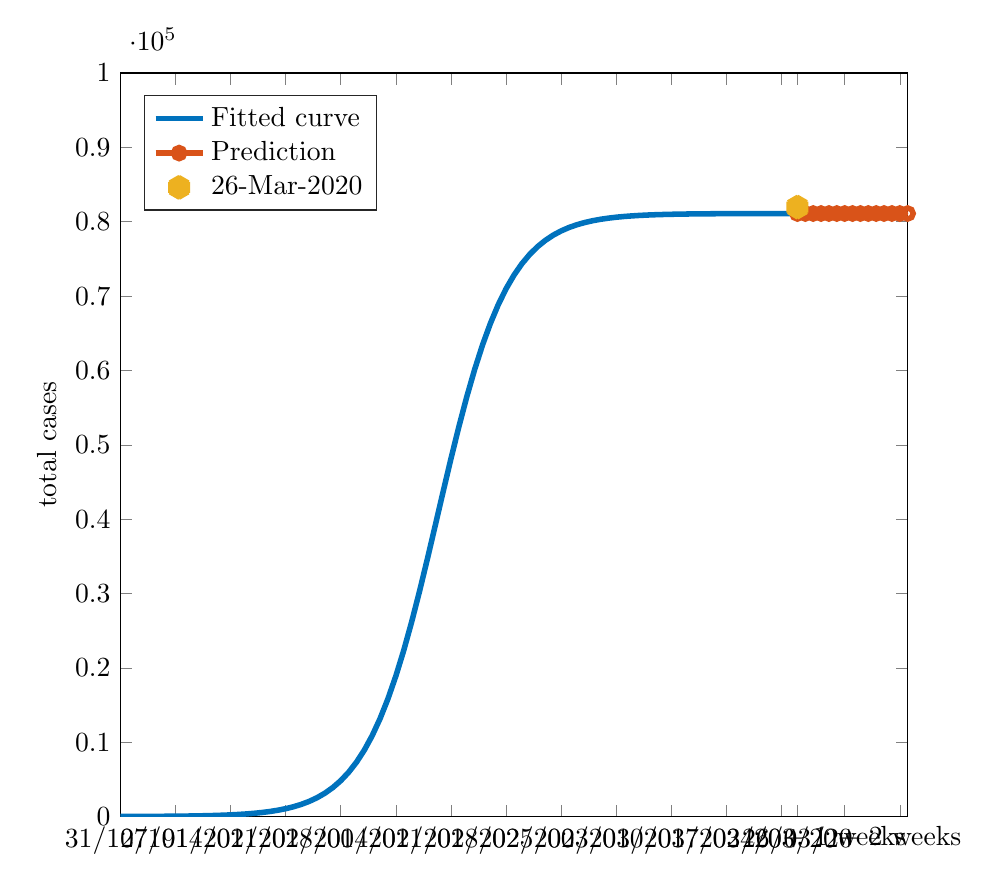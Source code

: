 % This file was created by matlab2tikz.
% Minimal pgfplots version: 1.3
%
\definecolor{mycolor1}{rgb}{0.0,0.447,0.741}%
\definecolor{mycolor2}{rgb}{0.85,0.325,0.098}%
\definecolor{mycolor3}{rgb}{0.929,0.694,0.125}%
%
\begin{tikzpicture}

\begin{axis}[%
width=10cm,
height=9.442cm,
at={(0cm,0cm)},
scale only axis,
xmin=0,
xmax=100,
xtick={0,7,14,21,28,35,42,49,56,63,70,77,84,86,92,99},
xticklabels={{31/12/19},{07/01/20},{14/01/20},{21/01/20},{28/01/20},{04/02/20},{11/02/20},{18/02/20},{25/02/20},{03/03/20},{10/03/20},{17/03/20},{24/03/20},{26/03/20},{+ 1 weeks},{+ 2 weeks}},
ymin=0,
ymax=100000,
ylabel={total cases},
legend style={at={(0.03,0.97)},anchor=north west,legend cell align=left,align=left,draw=white!15!black}
]
\addplot [color=mycolor1,solid,line width=2.0pt]
  table[row sep=crcr]{%
0	9.609\\
1	12.024\\
2	15.047\\
3	18.828\\
4	23.56\\
5	29.481\\
6	36.89\\
7	46.158\\
8	57.754\\
9	72.261\\
10	90.407\\
11	113.103\\
12	141.488\\
13	176.98\\
14	221.352\\
15	276.81\\
16	346.103\\
17	432.649\\
18	540.691\\
19	675.489\\
20	843.541\\
21	1052.854\\
22	1313.255\\
23	1636.745\\
24	2037.884\\
25	2534.2\\
26	3146.581\\
27	3899.597\\
28	4821.674\\
29	5944.992\\
30	7304.953\\
31	8939.015\\
32	10884.694\\
33	13176.549\\
34	15842.105\\
35	18896.888\\
36	22339.094\\
37	26144.806\\
38	30264.97\\
39	34625.383\\
40	39130.507\\
41	43671.072\\
42	48134.345\\
43	52415.095\\
44	56425.062\\
45	60099.214\\
46	63398.083\\
47	66306.497\\
48	68829.747\\
49	70988.465\\
50	72813.346\\
51	74340.476\\
52	75607.646\\
53	76651.729\\
54	77507.021\\
55	78204.333\\
56	78770.644\\
57	79229.115\\
58	79599.337\\
59	79897.679\\
60	80137.698\\
61	80330.538\\
62	80485.305\\
63	80609.41\\
64	80708.859\\
65	80788.505\\
66	80852.264\\
67	80903.286\\
68	80944.105\\
69	80976.753\\
70	81002.861\\
71	81023.736\\
72	81040.425\\
73	81053.766\\
74	81064.431\\
75	81072.955\\
76	81079.768\\
77	81085.213\\
78	81089.564\\
79	81093.042\\
80	81095.821\\
81	81098.042\\
82	81099.817\\
83	81101.236\\
84	81102.369\\
85	81103.275\\
86	81103.999\\
};
\addlegendentry{Fitted curve};

\addplot [color=mycolor2,solid,line width=2.0pt,mark=o,mark options={solid}]
  table[row sep=crcr]{%
86	81104\\
87	81105\\
88	81105\\
89	81105\\
90	81106\\
91	81106\\
92	81106\\
93	81106\\
94	81106\\
95	81106\\
96	81107\\
97	81107\\
98	81107\\
99	81107\\
100	81107\\
};
\addlegendentry{Prediction};

\addplot [color=mycolor3,line width=8.0pt,only marks,mark=asterisk,mark options={solid}]
  table[row sep=crcr]{%
86	81968\\
};
\addlegendentry{26-Mar-2020};

\end{axis}
\end{tikzpicture}%